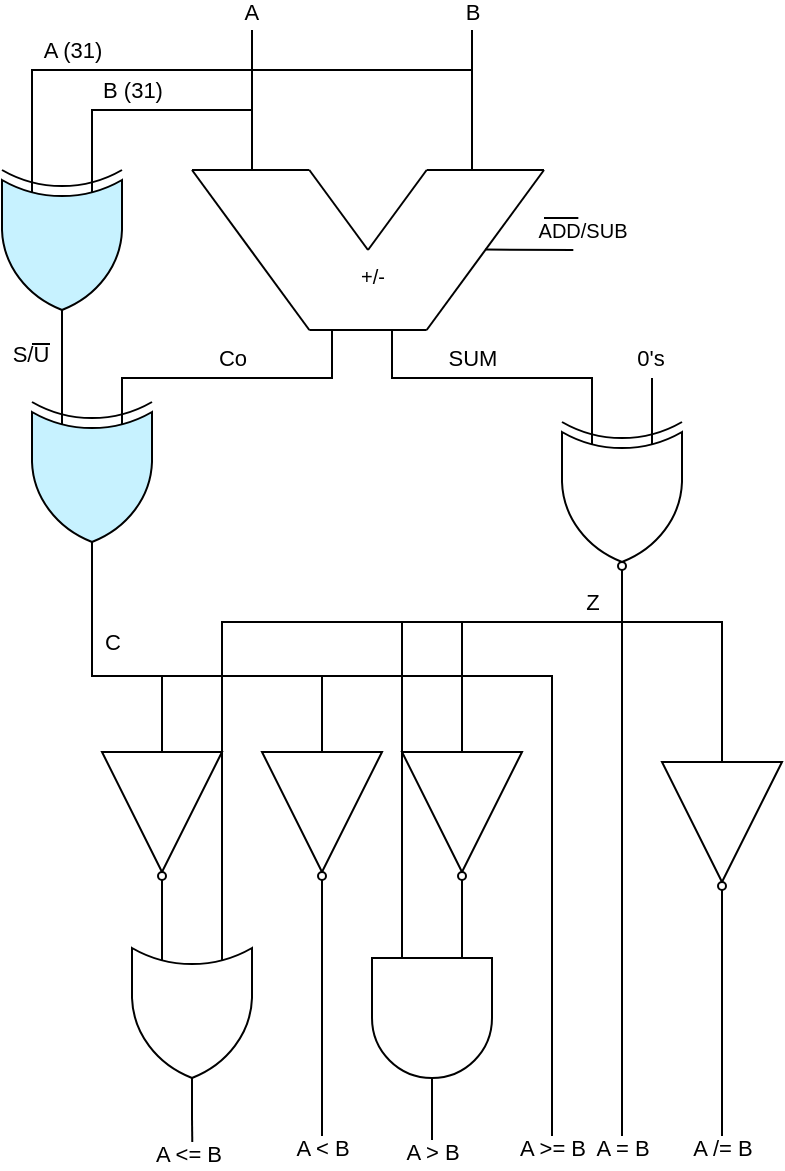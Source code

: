 <mxfile version="13.7.2" type="github">
  <diagram id="8_7a8NoPqFi72FyqRnLh" name="Page-1">
    <mxGraphModel dx="1351" dy="843" grid="1" gridSize="10" guides="1" tooltips="1" connect="1" arrows="1" fold="1" page="1" pageScale="1" pageWidth="850" pageHeight="1100" math="0" shadow="0">
      <root>
        <mxCell id="0" />
        <mxCell id="1" parent="0" />
        <mxCell id="VNQyIf2KibvP4hPLVo4k-33" style="edgeStyle=orthogonalEdgeStyle;rounded=0;orthogonalLoop=1;jettySize=auto;html=1;exitX=1;exitY=0.5;exitDx=0;exitDy=0;entryX=0;entryY=0.75;entryDx=0;entryDy=0;entryPerimeter=0;endArrow=none;endFill=0;" parent="1" source="VNQyIf2KibvP4hPLVo4k-30" target="VNQyIf2KibvP4hPLVo4k-32" edge="1">
          <mxGeometry relative="1" as="geometry" />
        </mxCell>
        <mxCell id="VNQyIf2KibvP4hPLVo4k-30" value="" style="verticalLabelPosition=bottom;shadow=0;dashed=0;align=center;html=1;verticalAlign=top;shape=mxgraph.electrical.logic_gates.buffer2;negating=1;rotation=90;" parent="1" vertex="1">
          <mxGeometry x="285" y="397" width="100" height="60" as="geometry" />
        </mxCell>
        <mxCell id="VNQyIf2KibvP4hPLVo4k-35" style="rounded=0;orthogonalLoop=1;jettySize=auto;html=1;exitX=1;exitY=0.5;exitDx=0;exitDy=0;exitPerimeter=0;endArrow=none;endFill=0;" parent="1" source="VNQyIf2KibvP4hPLVo4k-31" edge="1">
          <mxGeometry relative="1" as="geometry">
            <mxPoint x="470" y="600" as="targetPoint" />
          </mxGeometry>
        </mxCell>
        <mxCell id="VNQyIf2KibvP4hPLVo4k-39" value="A &amp;gt; B" style="edgeLabel;html=1;align=center;verticalAlign=middle;resizable=0;points=[];fontSize=11;" parent="VNQyIf2KibvP4hPLVo4k-35" vertex="1" connectable="0">
          <mxGeometry x="0.567" relative="1" as="geometry">
            <mxPoint x="-0.09" y="1" as="offset" />
          </mxGeometry>
        </mxCell>
        <mxCell id="VNQyIf2KibvP4hPLVo4k-48" style="edgeStyle=orthogonalEdgeStyle;rounded=0;orthogonalLoop=1;jettySize=auto;html=1;exitX=0;exitY=0.25;exitDx=0;exitDy=0;exitPerimeter=0;entryX=1;entryY=0.5;entryDx=0;entryDy=0;endArrow=none;endFill=0;fontSize=11;" parent="1" source="VNQyIf2KibvP4hPLVo4k-31" target="VNQyIf2KibvP4hPLVo4k-43" edge="1">
          <mxGeometry relative="1" as="geometry" />
        </mxCell>
        <mxCell id="VNQyIf2KibvP4hPLVo4k-61" style="edgeStyle=orthogonalEdgeStyle;rounded=0;orthogonalLoop=1;jettySize=auto;html=1;exitX=0;exitY=0.75;exitDx=0;exitDy=0;exitPerimeter=0;entryX=1;entryY=0.5;entryDx=0;entryDy=0;entryPerimeter=0;endArrow=none;endFill=0;fontSize=11;" parent="1" source="VNQyIf2KibvP4hPLVo4k-31" target="VNQyIf2KibvP4hPLVo4k-46" edge="1">
          <mxGeometry relative="1" as="geometry">
            <Array as="points">
              <mxPoint x="455" y="332" />
              <mxPoint x="565" y="332" />
            </Array>
          </mxGeometry>
        </mxCell>
        <mxCell id="VNQyIf2KibvP4hPLVo4k-31" value="" style="verticalLabelPosition=bottom;shadow=0;dashed=0;align=center;html=1;verticalAlign=top;shape=mxgraph.electrical.logic_gates.logic_gate;operation=and;rotation=90;" parent="1" vertex="1">
          <mxGeometry x="420" y="500" width="100" height="60" as="geometry" />
        </mxCell>
        <mxCell id="VNQyIf2KibvP4hPLVo4k-34" style="edgeStyle=orthogonalEdgeStyle;rounded=0;orthogonalLoop=1;jettySize=auto;html=1;exitX=1;exitY=0.5;exitDx=0;exitDy=0;exitPerimeter=0;endArrow=none;endFill=0;" parent="1" source="VNQyIf2KibvP4hPLVo4k-32" edge="1">
          <mxGeometry relative="1" as="geometry">
            <mxPoint x="350.238" y="600" as="targetPoint" />
          </mxGeometry>
        </mxCell>
        <mxCell id="VNQyIf2KibvP4hPLVo4k-36" value="A &amp;lt;= B" style="edgeLabel;html=1;align=center;verticalAlign=middle;resizable=0;points=[];" parent="VNQyIf2KibvP4hPLVo4k-34" vertex="1" connectable="0">
          <mxGeometry x="0.802" y="-2" relative="1" as="geometry">
            <mxPoint as="offset" />
          </mxGeometry>
        </mxCell>
        <mxCell id="VNQyIf2KibvP4hPLVo4k-47" style="edgeStyle=orthogonalEdgeStyle;rounded=0;orthogonalLoop=1;jettySize=auto;html=1;exitX=0;exitY=0.25;exitDx=0;exitDy=0;exitPerimeter=0;entryX=1;entryY=0.5;entryDx=0;entryDy=0;entryPerimeter=0;endArrow=none;endFill=0;fontSize=11;" parent="1" source="VNQyIf2KibvP4hPLVo4k-32" target="VNQyIf2KibvP4hPLVo4k-46" edge="1">
          <mxGeometry relative="1" as="geometry">
            <Array as="points">
              <mxPoint x="365" y="332" />
              <mxPoint x="565" y="332" />
            </Array>
          </mxGeometry>
        </mxCell>
        <mxCell id="VNQyIf2KibvP4hPLVo4k-32" value="" style="verticalLabelPosition=bottom;shadow=0;dashed=0;align=center;html=1;verticalAlign=top;shape=mxgraph.electrical.logic_gates.logic_gate;operation=or;rotation=90;" parent="1" vertex="1">
          <mxGeometry x="300" y="500" width="100" height="60" as="geometry" />
        </mxCell>
        <mxCell id="VNQyIf2KibvP4hPLVo4k-41" style="edgeStyle=orthogonalEdgeStyle;rounded=0;orthogonalLoop=1;jettySize=auto;html=1;exitX=1;exitY=0.5;exitDx=0;exitDy=0;endArrow=none;endFill=0;fontSize=11;" parent="1" source="VNQyIf2KibvP4hPLVo4k-40" edge="1">
          <mxGeometry relative="1" as="geometry">
            <mxPoint x="415" y="595" as="targetPoint" />
          </mxGeometry>
        </mxCell>
        <mxCell id="VNQyIf2KibvP4hPLVo4k-42" value="A &amp;lt; B" style="edgeLabel;html=1;align=center;verticalAlign=middle;resizable=0;points=[];fontSize=11;" parent="VNQyIf2KibvP4hPLVo4k-41" vertex="1" connectable="0">
          <mxGeometry x="0.989" y="-1" relative="1" as="geometry">
            <mxPoint x="1" y="0.56" as="offset" />
          </mxGeometry>
        </mxCell>
        <mxCell id="VNQyIf2KibvP4hPLVo4k-57" style="edgeStyle=orthogonalEdgeStyle;rounded=0;orthogonalLoop=1;jettySize=auto;html=1;exitX=0;exitY=0.5;exitDx=0;exitDy=0;entryX=1;entryY=0.5;entryDx=0;entryDy=0;entryPerimeter=0;endArrow=none;endFill=0;fontSize=11;" parent="1" edge="1">
          <mxGeometry relative="1" as="geometry">
            <mxPoint x="415" y="379" as="sourcePoint" />
            <mxPoint x="300.0" y="299.0" as="targetPoint" />
            <Array as="points">
              <mxPoint x="415" y="359" />
              <mxPoint x="300" y="359" />
            </Array>
          </mxGeometry>
        </mxCell>
        <mxCell id="VNQyIf2KibvP4hPLVo4k-40" value="" style="verticalLabelPosition=bottom;shadow=0;dashed=0;align=center;html=1;verticalAlign=top;shape=mxgraph.electrical.logic_gates.buffer2;negating=1;rotation=90;" parent="1" vertex="1">
          <mxGeometry x="365" y="397" width="100" height="60" as="geometry" />
        </mxCell>
        <mxCell id="VNQyIf2KibvP4hPLVo4k-49" style="edgeStyle=orthogonalEdgeStyle;rounded=0;orthogonalLoop=1;jettySize=auto;html=1;exitX=0;exitY=0.5;exitDx=0;exitDy=0;entryX=1;entryY=0.5;entryDx=0;entryDy=0;entryPerimeter=0;endArrow=none;endFill=0;fontSize=11;" parent="1" source="VNQyIf2KibvP4hPLVo4k-43" target="VNQyIf2KibvP4hPLVo4k-46" edge="1">
          <mxGeometry relative="1" as="geometry">
            <Array as="points">
              <mxPoint x="485" y="332" />
              <mxPoint x="565" y="332" />
            </Array>
          </mxGeometry>
        </mxCell>
        <mxCell id="VNQyIf2KibvP4hPLVo4k-43" value="" style="verticalLabelPosition=bottom;shadow=0;dashed=0;align=center;html=1;verticalAlign=top;shape=mxgraph.electrical.logic_gates.buffer2;negating=1;rotation=90;" parent="1" vertex="1">
          <mxGeometry x="435" y="397" width="100" height="60" as="geometry" />
        </mxCell>
        <mxCell id="VNQyIf2KibvP4hPLVo4k-55" style="edgeStyle=orthogonalEdgeStyle;rounded=0;orthogonalLoop=1;jettySize=auto;html=1;exitX=1;exitY=0.5;exitDx=0;exitDy=0;exitPerimeter=0;entryX=0;entryY=0.5;entryDx=0;entryDy=0;endArrow=none;endFill=0;fontSize=11;" parent="1" edge="1">
          <mxGeometry relative="1" as="geometry">
            <mxPoint x="300" y="299" as="sourcePoint" />
            <mxPoint x="335" y="379.0" as="targetPoint" />
            <Array as="points">
              <mxPoint x="300" y="359" />
              <mxPoint x="335" y="359" />
            </Array>
          </mxGeometry>
        </mxCell>
        <mxCell id="VNQyIf2KibvP4hPLVo4k-62" style="edgeStyle=orthogonalEdgeStyle;rounded=0;orthogonalLoop=1;jettySize=auto;html=1;exitX=1;exitY=0.5;exitDx=0;exitDy=0;exitPerimeter=0;endArrow=none;endFill=0;fontSize=11;" parent="1" edge="1">
          <mxGeometry relative="1" as="geometry">
            <mxPoint x="530" y="595" as="targetPoint" />
            <mxPoint x="300" y="299" as="sourcePoint" />
            <Array as="points">
              <mxPoint x="300" y="359" />
              <mxPoint x="530" y="359" />
            </Array>
          </mxGeometry>
        </mxCell>
        <mxCell id="VNQyIf2KibvP4hPLVo4k-63" value="A &amp;gt;= B" style="edgeLabel;html=1;align=center;verticalAlign=middle;resizable=0;points=[];fontSize=11;" parent="VNQyIf2KibvP4hPLVo4k-62" vertex="1" connectable="0">
          <mxGeometry x="0.974" relative="1" as="geometry">
            <mxPoint y="6.7" as="offset" />
          </mxGeometry>
        </mxCell>
        <mxCell id="VNQyIf2KibvP4hPLVo4k-86" value="C" style="edgeLabel;html=1;align=center;verticalAlign=middle;resizable=0;points=[];fontSize=11;" parent="VNQyIf2KibvP4hPLVo4k-62" vertex="1" connectable="0">
          <mxGeometry x="-0.871" y="2" relative="1" as="geometry">
            <mxPoint x="8" y="8.69" as="offset" />
          </mxGeometry>
        </mxCell>
        <mxCell id="VNQyIf2KibvP4hPLVo4k-70" style="edgeStyle=orthogonalEdgeStyle;rounded=0;orthogonalLoop=1;jettySize=auto;html=1;exitX=0;exitY=0.25;exitDx=0;exitDy=0;exitPerimeter=0;endArrow=none;endFill=0;fontSize=11;" parent="1" source="VNQyIf2KibvP4hPLVo4k-44" edge="1">
          <mxGeometry relative="1" as="geometry">
            <mxPoint x="420" y="186" as="targetPoint" />
            <Array as="points">
              <mxPoint x="315" y="210" />
              <mxPoint x="420" y="210" />
            </Array>
          </mxGeometry>
        </mxCell>
        <mxCell id="VNQyIf2KibvP4hPLVo4k-90" style="edgeStyle=orthogonalEdgeStyle;rounded=0;orthogonalLoop=1;jettySize=auto;html=1;endArrow=none;endFill=0;fontSize=11;" parent="1" edge="1">
          <mxGeometry relative="1" as="geometry">
            <mxPoint x="300" y="297.0" as="targetPoint" />
            <mxPoint x="300.0" y="297" as="sourcePoint" />
          </mxGeometry>
        </mxCell>
        <mxCell id="VNQyIf2KibvP4hPLVo4k-44" value="" style="verticalLabelPosition=bottom;shadow=0;dashed=0;align=center;html=1;verticalAlign=top;shape=mxgraph.electrical.logic_gates.logic_gate;operation=xor;fontSize=11;rotation=90;fillColor=#C7F2FF;" parent="1" vertex="1">
          <mxGeometry x="250" y="232" width="100" height="60" as="geometry" />
        </mxCell>
        <mxCell id="VNQyIf2KibvP4hPLVo4k-66" style="edgeStyle=none;rounded=0;orthogonalLoop=1;jettySize=auto;html=1;exitX=1;exitY=0.5;exitDx=0;exitDy=0;exitPerimeter=0;endArrow=none;endFill=0;fontSize=11;" parent="1" source="VNQyIf2KibvP4hPLVo4k-46" edge="1">
          <mxGeometry relative="1" as="geometry">
            <mxPoint x="565" y="600" as="targetPoint" />
          </mxGeometry>
        </mxCell>
        <mxCell id="VNQyIf2KibvP4hPLVo4k-67" value="A = B" style="edgeLabel;html=1;align=center;verticalAlign=middle;resizable=0;points=[];fontSize=11;" parent="VNQyIf2KibvP4hPLVo4k-66" vertex="1" connectable="0">
          <mxGeometry x="0.983" relative="1" as="geometry">
            <mxPoint y="-2.65" as="offset" />
          </mxGeometry>
        </mxCell>
        <mxCell id="VNQyIf2KibvP4hPLVo4k-68" style="edgeStyle=orthogonalEdgeStyle;rounded=0;orthogonalLoop=1;jettySize=auto;html=1;exitX=0;exitY=0.75;exitDx=0;exitDy=0;exitPerimeter=0;endArrow=none;endFill=0;fontSize=11;" parent="1" source="VNQyIf2KibvP4hPLVo4k-46" edge="1">
          <mxGeometry relative="1" as="geometry">
            <mxPoint x="450" y="186" as="targetPoint" />
            <Array as="points">
              <mxPoint x="550" y="210" />
              <mxPoint x="450" y="210" />
            </Array>
          </mxGeometry>
        </mxCell>
        <mxCell id="VNQyIf2KibvP4hPLVo4k-82" value="SUM" style="edgeLabel;html=1;align=center;verticalAlign=middle;resizable=0;points=[];fontSize=11;" parent="VNQyIf2KibvP4hPLVo4k-68" vertex="1" connectable="0">
          <mxGeometry x="0.056" y="-1" relative="1" as="geometry">
            <mxPoint y="-9.03" as="offset" />
          </mxGeometry>
        </mxCell>
        <mxCell id="s8F7vhV4uYbR8pAzK3rX-1" style="edgeStyle=orthogonalEdgeStyle;rounded=0;orthogonalLoop=1;jettySize=auto;html=1;exitX=0;exitY=0.25;exitDx=0;exitDy=0;exitPerimeter=0;endArrow=none;endFill=0;" edge="1" parent="1" source="VNQyIf2KibvP4hPLVo4k-46">
          <mxGeometry relative="1" as="geometry">
            <mxPoint x="580" y="210" as="targetPoint" />
          </mxGeometry>
        </mxCell>
        <mxCell id="s8F7vhV4uYbR8pAzK3rX-2" value="0&#39;s" style="edgeLabel;html=1;align=center;verticalAlign=middle;resizable=0;points=[];" vertex="1" connectable="0" parent="s8F7vhV4uYbR8pAzK3rX-1">
          <mxGeometry x="0.733" y="1" relative="1" as="geometry">
            <mxPoint y="-11.51" as="offset" />
          </mxGeometry>
        </mxCell>
        <mxCell id="VNQyIf2KibvP4hPLVo4k-46" value="" style="verticalLabelPosition=bottom;shadow=0;dashed=0;align=center;html=1;verticalAlign=top;shape=mxgraph.electrical.logic_gates.logic_gate;operation=xor;negating=1;fontSize=11;rotation=90;numInputs=2;" parent="1" vertex="1">
          <mxGeometry x="515" y="242" width="100" height="60" as="geometry" />
        </mxCell>
        <mxCell id="VNQyIf2KibvP4hPLVo4k-53" style="rounded=0;orthogonalLoop=1;jettySize=auto;html=1;exitX=1;exitY=0.5;exitDx=0;exitDy=0;endArrow=none;endFill=0;fontSize=11;" parent="1" source="VNQyIf2KibvP4hPLVo4k-52" edge="1">
          <mxGeometry relative="1" as="geometry">
            <mxPoint x="615" y="595" as="targetPoint" />
          </mxGeometry>
        </mxCell>
        <mxCell id="VNQyIf2KibvP4hPLVo4k-54" value="A /= B" style="edgeLabel;html=1;align=center;verticalAlign=middle;resizable=0;points=[];fontSize=11;" parent="VNQyIf2KibvP4hPLVo4k-53" vertex="1" connectable="0">
          <mxGeometry x="0.892" relative="1" as="geometry">
            <mxPoint y="6.06" as="offset" />
          </mxGeometry>
        </mxCell>
        <mxCell id="VNQyIf2KibvP4hPLVo4k-60" style="edgeStyle=orthogonalEdgeStyle;rounded=0;orthogonalLoop=1;jettySize=auto;html=1;exitX=0;exitY=0.5;exitDx=0;exitDy=0;entryX=1;entryY=0.5;entryDx=0;entryDy=0;entryPerimeter=0;endArrow=none;endFill=0;fontSize=11;" parent="1" source="VNQyIf2KibvP4hPLVo4k-52" target="VNQyIf2KibvP4hPLVo4k-46" edge="1">
          <mxGeometry relative="1" as="geometry">
            <Array as="points">
              <mxPoint x="615" y="332" />
              <mxPoint x="565" y="332" />
            </Array>
          </mxGeometry>
        </mxCell>
        <mxCell id="VNQyIf2KibvP4hPLVo4k-52" value="" style="verticalLabelPosition=bottom;shadow=0;dashed=0;align=center;html=1;verticalAlign=top;shape=mxgraph.electrical.logic_gates.buffer2;negating=1;rotation=90;" parent="1" vertex="1">
          <mxGeometry x="565" y="402" width="100" height="60" as="geometry" />
        </mxCell>
        <mxCell id="VNQyIf2KibvP4hPLVo4k-65" value="" style="group" parent="1" vertex="1" connectable="0">
          <mxGeometry x="350" y="106" width="193.17" height="80" as="geometry" />
        </mxCell>
        <mxCell id="VNQyIf2KibvP4hPLVo4k-1" value="" style="endArrow=none;html=1;" parent="VNQyIf2KibvP4hPLVo4k-65" edge="1">
          <mxGeometry width="50" height="50" relative="1" as="geometry">
            <mxPoint as="sourcePoint" />
            <mxPoint x="58.667" as="targetPoint" />
          </mxGeometry>
        </mxCell>
        <mxCell id="VNQyIf2KibvP4hPLVo4k-2" value="" style="endArrow=none;html=1;" parent="VNQyIf2KibvP4hPLVo4k-65" edge="1">
          <mxGeometry width="50" height="50" relative="1" as="geometry">
            <mxPoint x="117.333" as="sourcePoint" />
            <mxPoint x="176.0" as="targetPoint" />
          </mxGeometry>
        </mxCell>
        <mxCell id="VNQyIf2KibvP4hPLVo4k-3" value="" style="endArrow=none;html=1;" parent="VNQyIf2KibvP4hPLVo4k-65" edge="1">
          <mxGeometry width="50" height="50" relative="1" as="geometry">
            <mxPoint x="58.667" as="sourcePoint" />
            <mxPoint x="88.0" y="40" as="targetPoint" />
          </mxGeometry>
        </mxCell>
        <mxCell id="VNQyIf2KibvP4hPLVo4k-4" value="" style="endArrow=none;html=1;" parent="VNQyIf2KibvP4hPLVo4k-65" edge="1">
          <mxGeometry width="50" height="50" relative="1" as="geometry">
            <mxPoint x="88" y="40" as="sourcePoint" />
            <mxPoint x="117.333" as="targetPoint" />
          </mxGeometry>
        </mxCell>
        <mxCell id="VNQyIf2KibvP4hPLVo4k-5" value="" style="endArrow=none;html=1;" parent="VNQyIf2KibvP4hPLVo4k-65" edge="1">
          <mxGeometry width="50" height="50" relative="1" as="geometry">
            <mxPoint x="8.527e-14" as="sourcePoint" />
            <mxPoint x="58.667" y="80" as="targetPoint" />
          </mxGeometry>
        </mxCell>
        <mxCell id="VNQyIf2KibvP4hPLVo4k-6" value="" style="endArrow=none;html=1;" parent="VNQyIf2KibvP4hPLVo4k-65" edge="1">
          <mxGeometry width="50" height="50" relative="1" as="geometry">
            <mxPoint x="58.667" y="80" as="sourcePoint" />
            <mxPoint x="117.333" y="80" as="targetPoint" />
          </mxGeometry>
        </mxCell>
        <mxCell id="VNQyIf2KibvP4hPLVo4k-7" value="" style="endArrow=none;html=1;" parent="VNQyIf2KibvP4hPLVo4k-65" edge="1">
          <mxGeometry width="50" height="50" relative="1" as="geometry">
            <mxPoint x="117.333" y="80" as="sourcePoint" />
            <mxPoint x="176" as="targetPoint" />
          </mxGeometry>
        </mxCell>
        <mxCell id="VNQyIf2KibvP4hPLVo4k-8" value="&lt;br style=&quot;font-size: 10px&quot;&gt;&lt;font size=&quot;1&quot;&gt;+/-&lt;/font&gt;" style="text;html=1;align=center;verticalAlign=middle;resizable=0;points=[];autosize=1;" parent="VNQyIf2KibvP4hPLVo4k-65" vertex="1">
          <mxGeometry x="75" y="30" width="30" height="30" as="geometry" />
        </mxCell>
        <mxCell id="VNQyIf2KibvP4hPLVo4k-9" value="" style="endArrow=none;html=1;" parent="VNQyIf2KibvP4hPLVo4k-65" edge="1">
          <mxGeometry width="50" height="50" relative="1" as="geometry">
            <mxPoint x="146.667" y="39.8" as="sourcePoint" />
            <mxPoint x="190.667" y="40" as="targetPoint" />
          </mxGeometry>
        </mxCell>
        <mxCell id="VNQyIf2KibvP4hPLVo4k-10" value="&lt;font style=&quot;font-size: 10px&quot;&gt;ADD/SUB&lt;/font&gt;" style="edgeLabel;html=1;align=center;verticalAlign=middle;resizable=0;points=[];" parent="VNQyIf2KibvP4hPLVo4k-9" vertex="1" connectable="0">
          <mxGeometry x="0.403" y="1" relative="1" as="geometry">
            <mxPoint x="17.38" y="-8.94" as="offset" />
          </mxGeometry>
        </mxCell>
        <mxCell id="VNQyIf2KibvP4hPLVo4k-13" value="" style="endArrow=none;html=1;" parent="VNQyIf2KibvP4hPLVo4k-65" edge="1">
          <mxGeometry width="50" height="50" relative="1" as="geometry">
            <mxPoint x="176" y="24" as="sourcePoint" />
            <mxPoint x="193.17" y="24" as="targetPoint" />
          </mxGeometry>
        </mxCell>
        <mxCell id="VNQyIf2KibvP4hPLVo4k-72" style="edgeStyle=orthogonalEdgeStyle;rounded=0;orthogonalLoop=1;jettySize=auto;html=1;exitX=1;exitY=0.5;exitDx=0;exitDy=0;exitPerimeter=0;entryX=0;entryY=0.75;entryDx=0;entryDy=0;entryPerimeter=0;endArrow=none;endFill=0;fontSize=11;" parent="1" source="VNQyIf2KibvP4hPLVo4k-71" target="VNQyIf2KibvP4hPLVo4k-44" edge="1">
          <mxGeometry relative="1" as="geometry" />
        </mxCell>
        <mxCell id="VNQyIf2KibvP4hPLVo4k-87" value="S/U" style="edgeLabel;html=1;align=center;verticalAlign=middle;resizable=0;points=[];fontSize=11;" parent="VNQyIf2KibvP4hPLVo4k-72" vertex="1" connectable="0">
          <mxGeometry x="-0.761" y="-1" relative="1" as="geometry">
            <mxPoint x="-15" as="offset" />
          </mxGeometry>
        </mxCell>
        <mxCell id="VNQyIf2KibvP4hPLVo4k-73" style="edgeStyle=orthogonalEdgeStyle;rounded=0;orthogonalLoop=1;jettySize=auto;html=1;exitX=0;exitY=0.25;exitDx=0;exitDy=0;exitPerimeter=0;endArrow=none;endFill=0;fontSize=11;" parent="1" source="VNQyIf2KibvP4hPLVo4k-71" edge="1">
          <mxGeometry relative="1" as="geometry">
            <mxPoint x="380" y="106" as="targetPoint" />
            <Array as="points">
              <mxPoint x="300" y="76" />
              <mxPoint x="380" y="76" />
            </Array>
          </mxGeometry>
        </mxCell>
        <mxCell id="VNQyIf2KibvP4hPLVo4k-74" style="edgeStyle=orthogonalEdgeStyle;rounded=0;orthogonalLoop=1;jettySize=auto;html=1;exitX=0;exitY=0.75;exitDx=0;exitDy=0;exitPerimeter=0;endArrow=none;endFill=0;fontSize=11;" parent="1" source="VNQyIf2KibvP4hPLVo4k-71" edge="1">
          <mxGeometry relative="1" as="geometry">
            <mxPoint x="500" y="106" as="targetPoint" />
            <Array as="points">
              <mxPoint x="270" y="56" />
              <mxPoint x="490" y="56" />
              <mxPoint x="490" y="106" />
            </Array>
          </mxGeometry>
        </mxCell>
        <mxCell id="VNQyIf2KibvP4hPLVo4k-76" style="edgeStyle=orthogonalEdgeStyle;rounded=0;orthogonalLoop=1;jettySize=auto;html=1;exitX=0;exitY=0.25;exitDx=0;exitDy=0;exitPerimeter=0;endArrow=none;endFill=0;fontSize=11;" parent="1" source="VNQyIf2KibvP4hPLVo4k-71" edge="1">
          <mxGeometry relative="1" as="geometry">
            <mxPoint x="380" y="36" as="targetPoint" />
            <Array as="points">
              <mxPoint x="300" y="76" />
              <mxPoint x="380" y="76" />
            </Array>
          </mxGeometry>
        </mxCell>
        <mxCell id="VNQyIf2KibvP4hPLVo4k-77" style="edgeStyle=orthogonalEdgeStyle;rounded=0;orthogonalLoop=1;jettySize=auto;html=1;exitX=0;exitY=0.75;exitDx=0;exitDy=0;exitPerimeter=0;endArrow=none;endFill=0;fontSize=11;" parent="1" source="VNQyIf2KibvP4hPLVo4k-71" edge="1">
          <mxGeometry relative="1" as="geometry">
            <mxPoint x="490" y="36" as="targetPoint" />
            <Array as="points">
              <mxPoint x="270" y="56" />
              <mxPoint x="490" y="56" />
            </Array>
          </mxGeometry>
        </mxCell>
        <mxCell id="VNQyIf2KibvP4hPLVo4k-78" value="A (31)" style="edgeLabel;html=1;align=center;verticalAlign=middle;resizable=0;points=[];fontSize=11;" parent="VNQyIf2KibvP4hPLVo4k-77" vertex="1" connectable="0">
          <mxGeometry x="-0.714" y="-33" relative="1" as="geometry">
            <mxPoint x="20" y="-43" as="offset" />
          </mxGeometry>
        </mxCell>
        <mxCell id="VNQyIf2KibvP4hPLVo4k-71" value="" style="verticalLabelPosition=bottom;shadow=0;dashed=0;align=center;html=1;verticalAlign=top;shape=mxgraph.electrical.logic_gates.logic_gate;operation=xor;fontSize=11;rotation=90;fillColor=#C7F2FF;" parent="1" vertex="1">
          <mxGeometry x="235" y="116" width="100" height="60" as="geometry" />
        </mxCell>
        <mxCell id="VNQyIf2KibvP4hPLVo4k-79" value="B (31)" style="edgeLabel;html=1;align=center;verticalAlign=middle;resizable=0;points=[];fontSize=11;" parent="1" vertex="1" connectable="0">
          <mxGeometry x="320.0" y="66" as="geometry" />
        </mxCell>
        <mxCell id="VNQyIf2KibvP4hPLVo4k-80" value="A&amp;nbsp;" style="edgeLabel;html=1;align=center;verticalAlign=middle;resizable=0;points=[];fontSize=11;" parent="1" vertex="1" connectable="0">
          <mxGeometry x="381.0" y="27" as="geometry" />
        </mxCell>
        <mxCell id="VNQyIf2KibvP4hPLVo4k-81" value="B" style="edgeLabel;html=1;align=center;verticalAlign=middle;resizable=0;points=[];fontSize=11;" parent="1" vertex="1" connectable="0">
          <mxGeometry x="490.0" y="27" as="geometry" />
        </mxCell>
        <mxCell id="VNQyIf2KibvP4hPLVo4k-83" value="Co" style="edgeLabel;html=1;align=center;verticalAlign=middle;resizable=0;points=[];fontSize=11;" parent="1" vertex="1" connectable="0">
          <mxGeometry x="370.003" y="200.004" as="geometry" />
        </mxCell>
        <mxCell id="VNQyIf2KibvP4hPLVo4k-84" value="Z" style="edgeLabel;html=1;align=center;verticalAlign=middle;resizable=0;points=[];fontSize=11;" parent="1" vertex="1" connectable="0">
          <mxGeometry x="550.003" y="322.004" as="geometry" />
        </mxCell>
        <mxCell id="VNQyIf2KibvP4hPLVo4k-89" value="" style="endArrow=none;html=1;fontSize=11;" parent="1" edge="1">
          <mxGeometry width="50" height="50" relative="1" as="geometry">
            <mxPoint x="270" y="193" as="sourcePoint" />
            <mxPoint x="279" y="193" as="targetPoint" />
          </mxGeometry>
        </mxCell>
      </root>
    </mxGraphModel>
  </diagram>
</mxfile>

